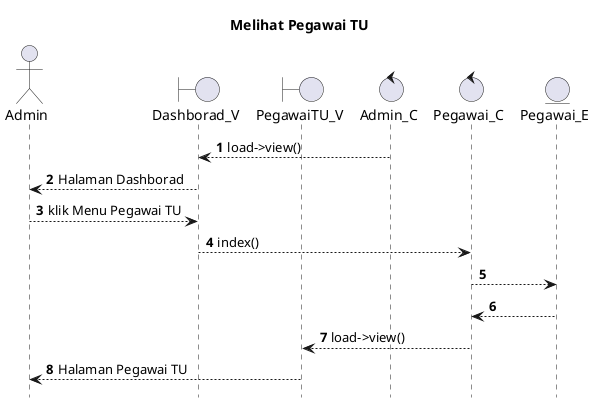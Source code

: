@startuml

autonumber
hide footbox
title Melihat Pegawai TU

Actor Admin
boundary Dashborad_V
boundary PegawaiTU_V
control Admin_C
control Pegawai_C
Entity Pegawai_E

Admin_C --> Dashborad_V: load->view()
Dashborad_V --> Admin: Halaman Dashborad
Admin --> Dashborad_V: klik Menu Pegawai TU
Dashborad_V --> Pegawai_C: index()
Pegawai_C --> Pegawai_E:
    
    Pegawai_E --> Pegawai_C:
    Pegawai_C --> PegawaiTU_V: load->view()
    PegawaiTU_V --> Admin: Halaman Pegawai TU

@enduml